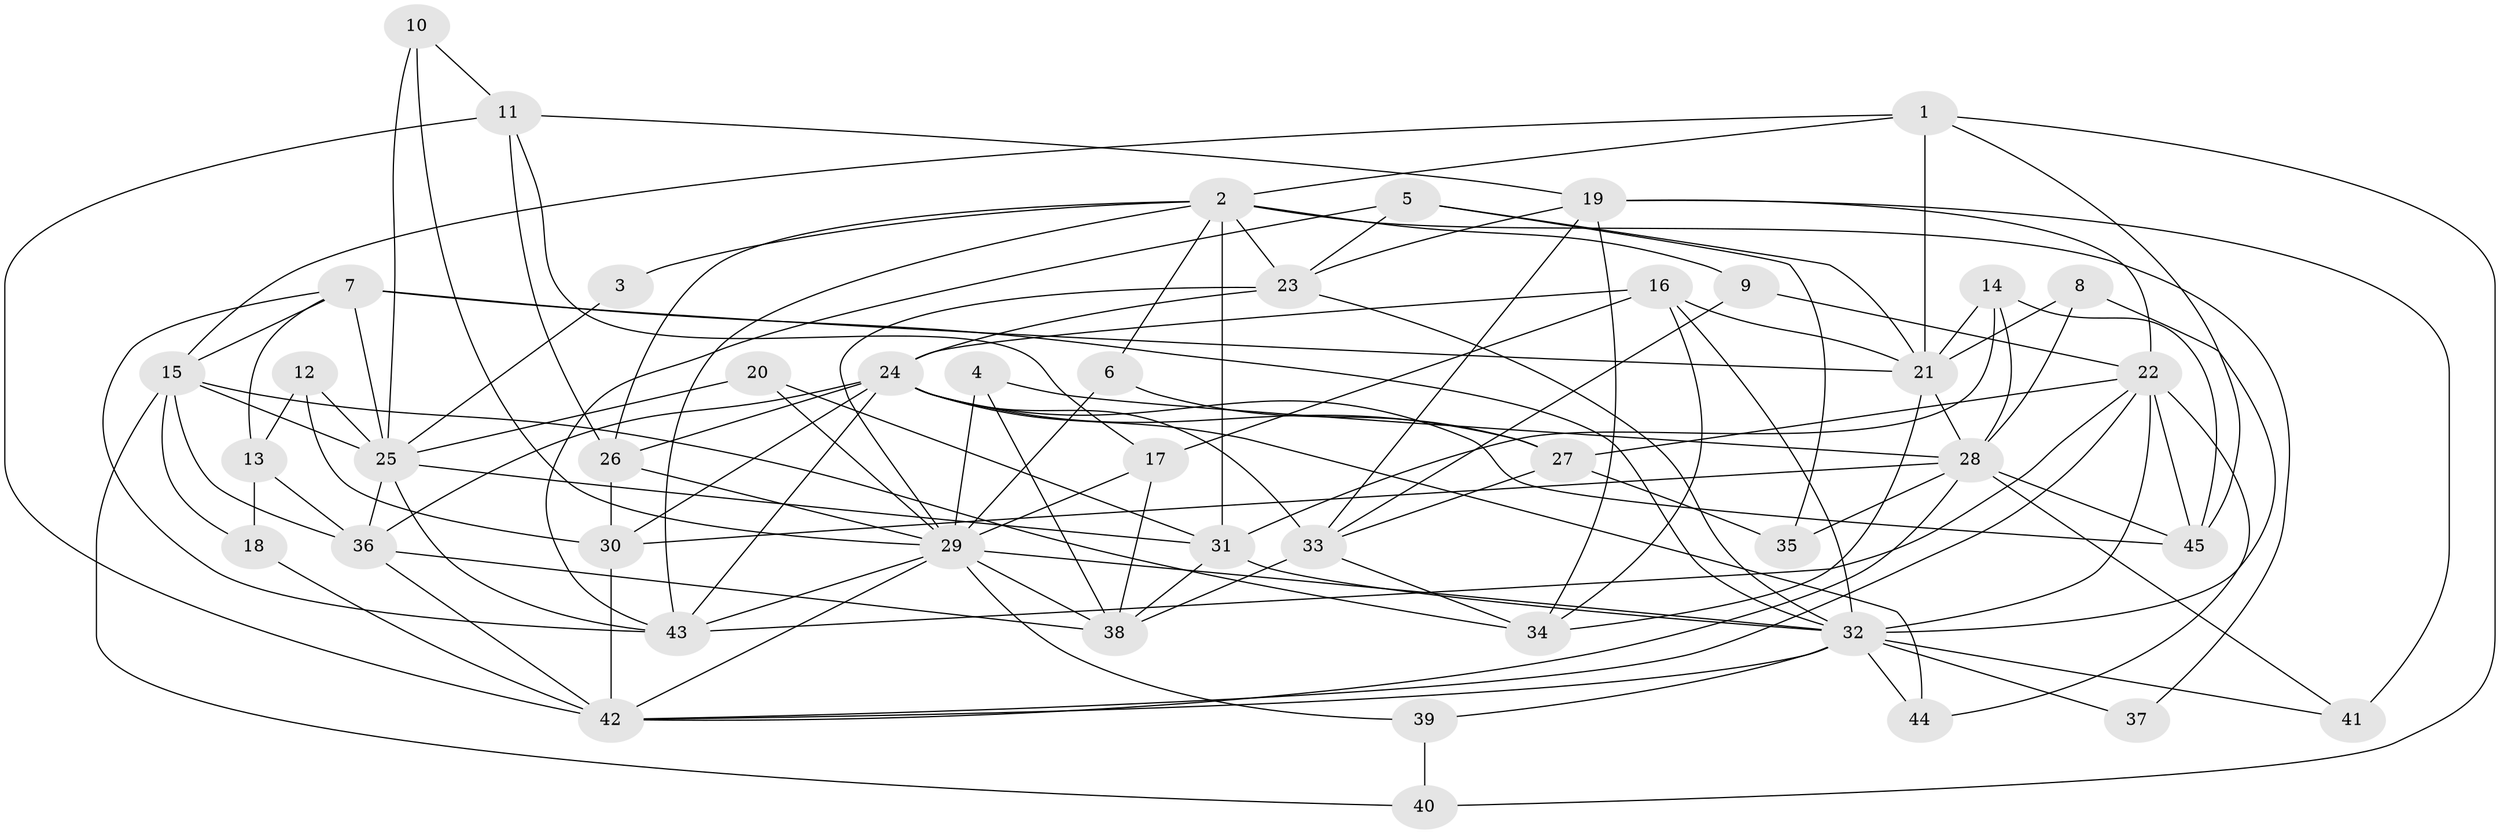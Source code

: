 // original degree distribution, {3: 0.3595505617977528, 5: 0.15730337078651685, 4: 0.2696629213483146, 9: 0.011235955056179775, 6: 0.06741573033707865, 2: 0.07865168539325842, 7: 0.056179775280898875}
// Generated by graph-tools (version 1.1) at 2025/50/03/09/25 03:50:03]
// undirected, 45 vertices, 120 edges
graph export_dot {
graph [start="1"]
  node [color=gray90,style=filled];
  1;
  2;
  3;
  4;
  5;
  6;
  7;
  8;
  9;
  10;
  11;
  12;
  13;
  14;
  15;
  16;
  17;
  18;
  19;
  20;
  21;
  22;
  23;
  24;
  25;
  26;
  27;
  28;
  29;
  30;
  31;
  32;
  33;
  34;
  35;
  36;
  37;
  38;
  39;
  40;
  41;
  42;
  43;
  44;
  45;
  1 -- 2 [weight=1.0];
  1 -- 15 [weight=1.0];
  1 -- 21 [weight=1.0];
  1 -- 40 [weight=1.0];
  1 -- 45 [weight=1.0];
  2 -- 3 [weight=1.0];
  2 -- 6 [weight=1.0];
  2 -- 9 [weight=1.0];
  2 -- 23 [weight=1.0];
  2 -- 26 [weight=1.0];
  2 -- 31 [weight=4.0];
  2 -- 37 [weight=1.0];
  2 -- 43 [weight=1.0];
  3 -- 25 [weight=1.0];
  4 -- 28 [weight=1.0];
  4 -- 29 [weight=1.0];
  4 -- 38 [weight=1.0];
  5 -- 21 [weight=1.0];
  5 -- 23 [weight=1.0];
  5 -- 35 [weight=1.0];
  5 -- 43 [weight=1.0];
  6 -- 27 [weight=1.0];
  6 -- 29 [weight=1.0];
  7 -- 13 [weight=1.0];
  7 -- 15 [weight=1.0];
  7 -- 21 [weight=1.0];
  7 -- 25 [weight=1.0];
  7 -- 32 [weight=1.0];
  7 -- 43 [weight=1.0];
  8 -- 21 [weight=1.0];
  8 -- 28 [weight=1.0];
  8 -- 32 [weight=1.0];
  9 -- 22 [weight=1.0];
  9 -- 33 [weight=1.0];
  10 -- 11 [weight=1.0];
  10 -- 25 [weight=1.0];
  10 -- 29 [weight=1.0];
  11 -- 17 [weight=1.0];
  11 -- 19 [weight=1.0];
  11 -- 26 [weight=1.0];
  11 -- 42 [weight=1.0];
  12 -- 13 [weight=1.0];
  12 -- 25 [weight=1.0];
  12 -- 30 [weight=1.0];
  13 -- 18 [weight=1.0];
  13 -- 36 [weight=1.0];
  14 -- 21 [weight=1.0];
  14 -- 28 [weight=1.0];
  14 -- 31 [weight=1.0];
  14 -- 45 [weight=1.0];
  15 -- 18 [weight=1.0];
  15 -- 25 [weight=1.0];
  15 -- 34 [weight=1.0];
  15 -- 36 [weight=1.0];
  15 -- 40 [weight=1.0];
  16 -- 17 [weight=1.0];
  16 -- 21 [weight=1.0];
  16 -- 24 [weight=1.0];
  16 -- 32 [weight=1.0];
  16 -- 34 [weight=1.0];
  17 -- 29 [weight=1.0];
  17 -- 38 [weight=1.0];
  18 -- 42 [weight=1.0];
  19 -- 22 [weight=2.0];
  19 -- 23 [weight=1.0];
  19 -- 33 [weight=2.0];
  19 -- 34 [weight=2.0];
  19 -- 41 [weight=1.0];
  20 -- 25 [weight=1.0];
  20 -- 29 [weight=1.0];
  20 -- 31 [weight=1.0];
  21 -- 28 [weight=1.0];
  21 -- 34 [weight=1.0];
  22 -- 27 [weight=1.0];
  22 -- 32 [weight=1.0];
  22 -- 42 [weight=1.0];
  22 -- 43 [weight=1.0];
  22 -- 44 [weight=1.0];
  22 -- 45 [weight=1.0];
  23 -- 24 [weight=1.0];
  23 -- 29 [weight=1.0];
  23 -- 32 [weight=1.0];
  24 -- 26 [weight=1.0];
  24 -- 27 [weight=1.0];
  24 -- 30 [weight=1.0];
  24 -- 33 [weight=1.0];
  24 -- 36 [weight=2.0];
  24 -- 43 [weight=1.0];
  24 -- 44 [weight=1.0];
  24 -- 45 [weight=1.0];
  25 -- 31 [weight=1.0];
  25 -- 36 [weight=1.0];
  25 -- 43 [weight=1.0];
  26 -- 29 [weight=1.0];
  26 -- 30 [weight=1.0];
  27 -- 33 [weight=1.0];
  27 -- 35 [weight=1.0];
  28 -- 30 [weight=1.0];
  28 -- 35 [weight=1.0];
  28 -- 41 [weight=1.0];
  28 -- 42 [weight=1.0];
  28 -- 45 [weight=1.0];
  29 -- 32 [weight=2.0];
  29 -- 38 [weight=1.0];
  29 -- 39 [weight=1.0];
  29 -- 42 [weight=1.0];
  29 -- 43 [weight=1.0];
  30 -- 42 [weight=2.0];
  31 -- 32 [weight=1.0];
  31 -- 38 [weight=1.0];
  32 -- 37 [weight=1.0];
  32 -- 39 [weight=1.0];
  32 -- 41 [weight=1.0];
  32 -- 42 [weight=1.0];
  32 -- 44 [weight=1.0];
  33 -- 34 [weight=1.0];
  33 -- 38 [weight=1.0];
  36 -- 38 [weight=1.0];
  36 -- 42 [weight=1.0];
  39 -- 40 [weight=1.0];
}
